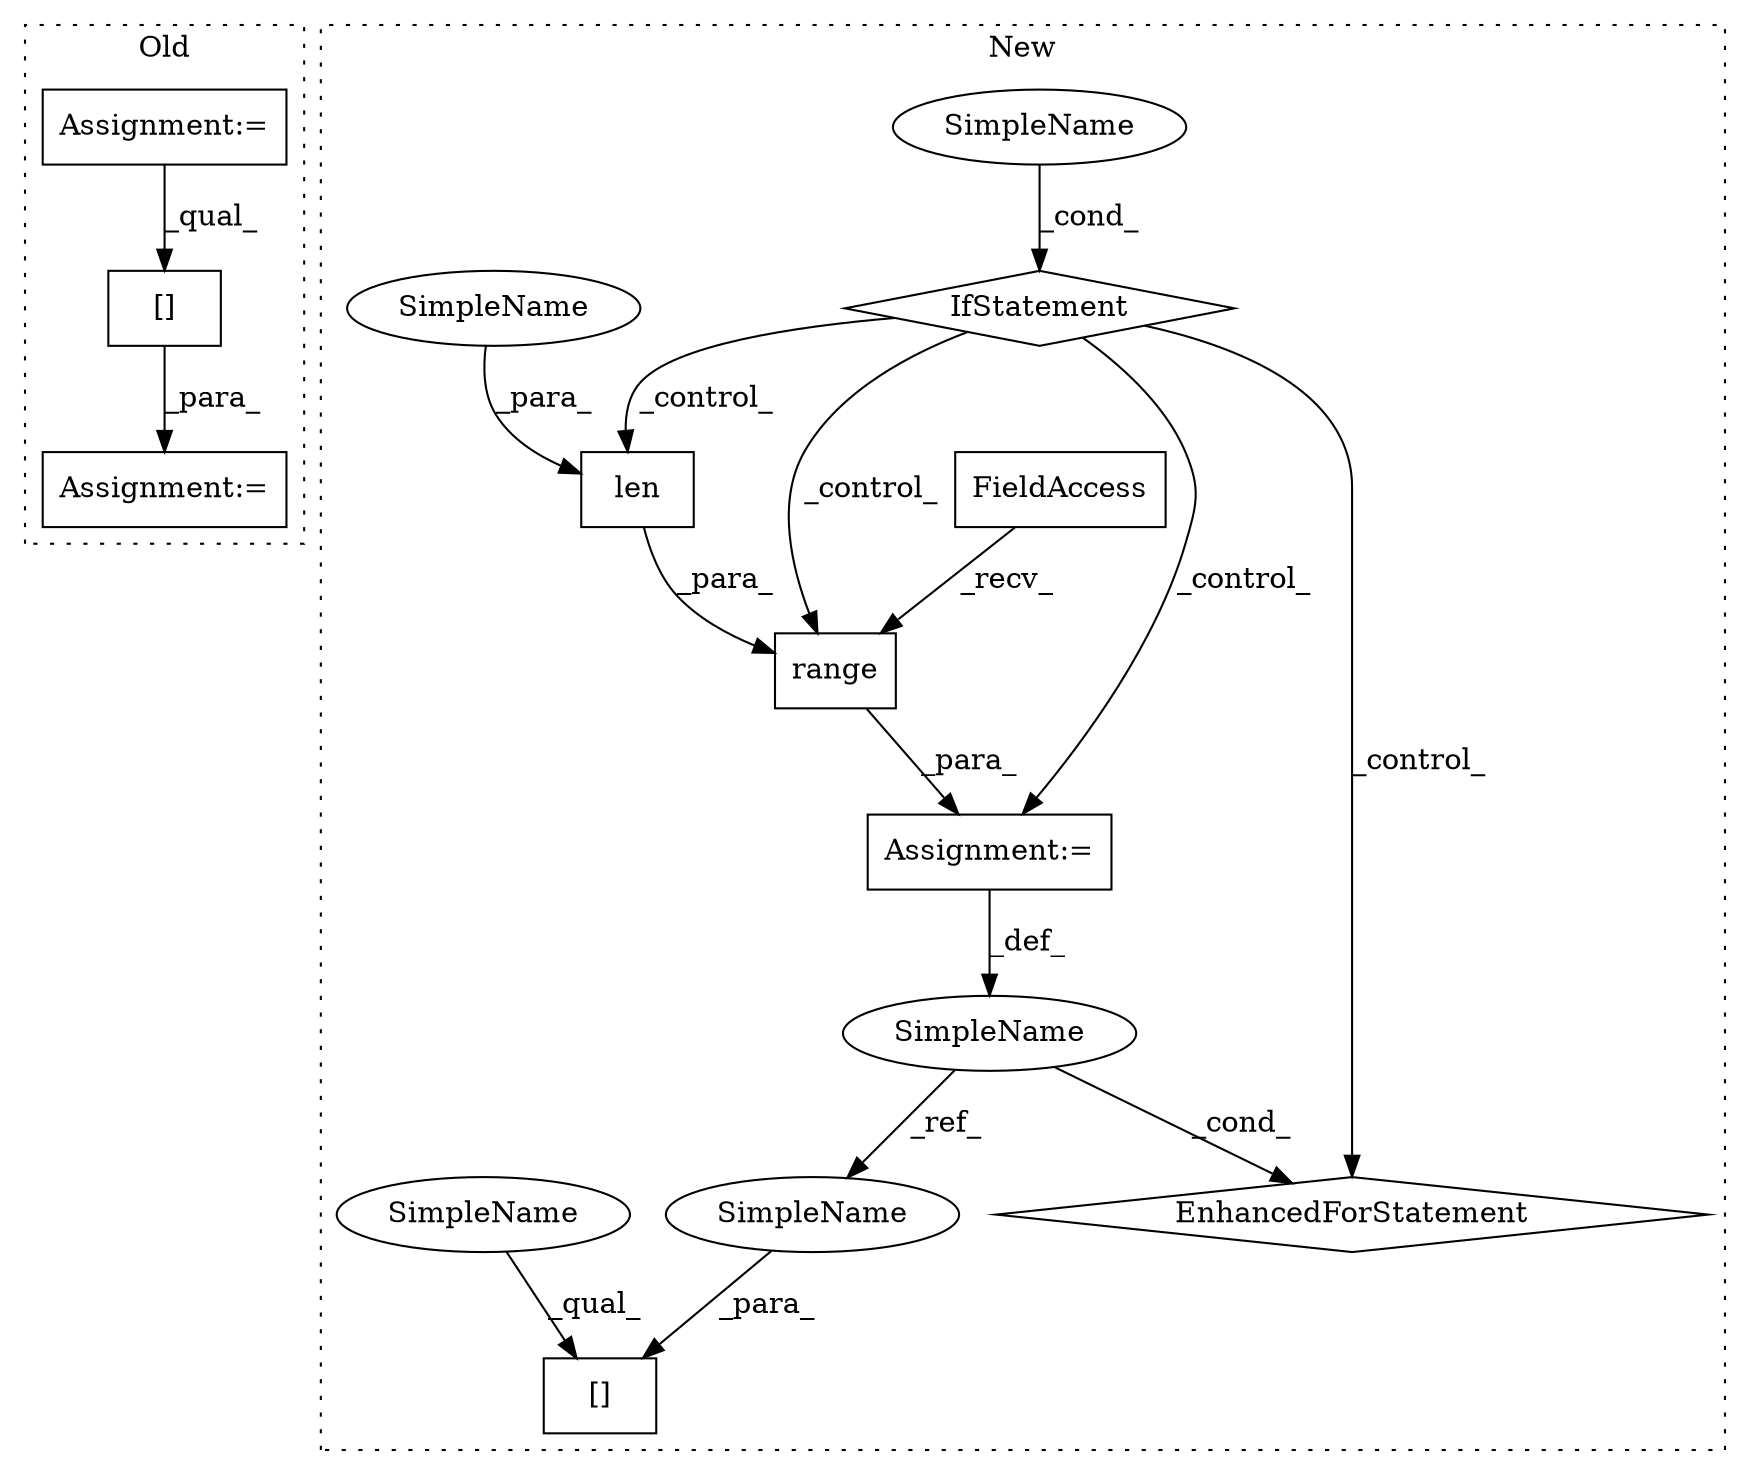 digraph G {
subgraph cluster0 {
1 [label="[]" a="2" s="671,695" l="7,1" shape="box"];
8 [label="Assignment:=" a="7" s="669" l="2" shape="box"];
12 [label="Assignment:=" a="7" s="525" l="1" shape="box"];
label = "Old";
style="dotted";
}
subgraph cluster1 {
2 [label="range" a="32" s="651,669" l="6,1" shape="box"];
3 [label="Assignment:=" a="7" s="576,670" l="57,2" shape="box"];
4 [label="EnhancedForStatement" a="70" s="576,670" l="57,2" shape="diamond"];
5 [label="[]" a="2" s="697,706" l="8,1" shape="box"];
6 [label="SimpleName" a="42" s="637" l="1" shape="ellipse"];
7 [label="len" a="32" s="657,668" l="4,1" shape="box"];
9 [label="FieldAccess" a="22" s="641" l="9" shape="box"];
10 [label="IfStatement" a="25" s="338,351" l="4,2" shape="diamond"];
11 [label="SimpleName" a="42" s="342" l="9" shape="ellipse"];
13 [label="SimpleName" a="42" s="705" l="1" shape="ellipse"];
14 [label="SimpleName" a="42" s="661" l="7" shape="ellipse"];
15 [label="SimpleName" a="42" s="697" l="7" shape="ellipse"];
label = "New";
style="dotted";
}
1 -> 8 [label="_para_"];
2 -> 3 [label="_para_"];
3 -> 6 [label="_def_"];
6 -> 4 [label="_cond_"];
6 -> 13 [label="_ref_"];
7 -> 2 [label="_para_"];
9 -> 2 [label="_recv_"];
10 -> 7 [label="_control_"];
10 -> 4 [label="_control_"];
10 -> 3 [label="_control_"];
10 -> 2 [label="_control_"];
11 -> 10 [label="_cond_"];
12 -> 1 [label="_qual_"];
13 -> 5 [label="_para_"];
14 -> 7 [label="_para_"];
15 -> 5 [label="_qual_"];
}